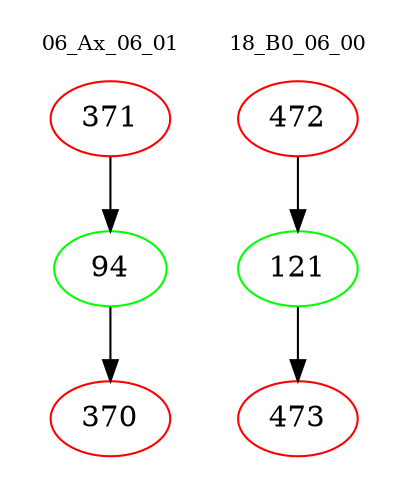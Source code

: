 digraph{
subgraph cluster_0 {
color = white
label = "06_Ax_06_01";
fontsize=10;
T0_371 [label="371", color="red"]
T0_371 -> T0_94 [color="black"]
T0_94 [label="94", color="green"]
T0_94 -> T0_370 [color="black"]
T0_370 [label="370", color="red"]
}
subgraph cluster_1 {
color = white
label = "18_B0_06_00";
fontsize=10;
T1_472 [label="472", color="red"]
T1_472 -> T1_121 [color="black"]
T1_121 [label="121", color="green"]
T1_121 -> T1_473 [color="black"]
T1_473 [label="473", color="red"]
}
}
